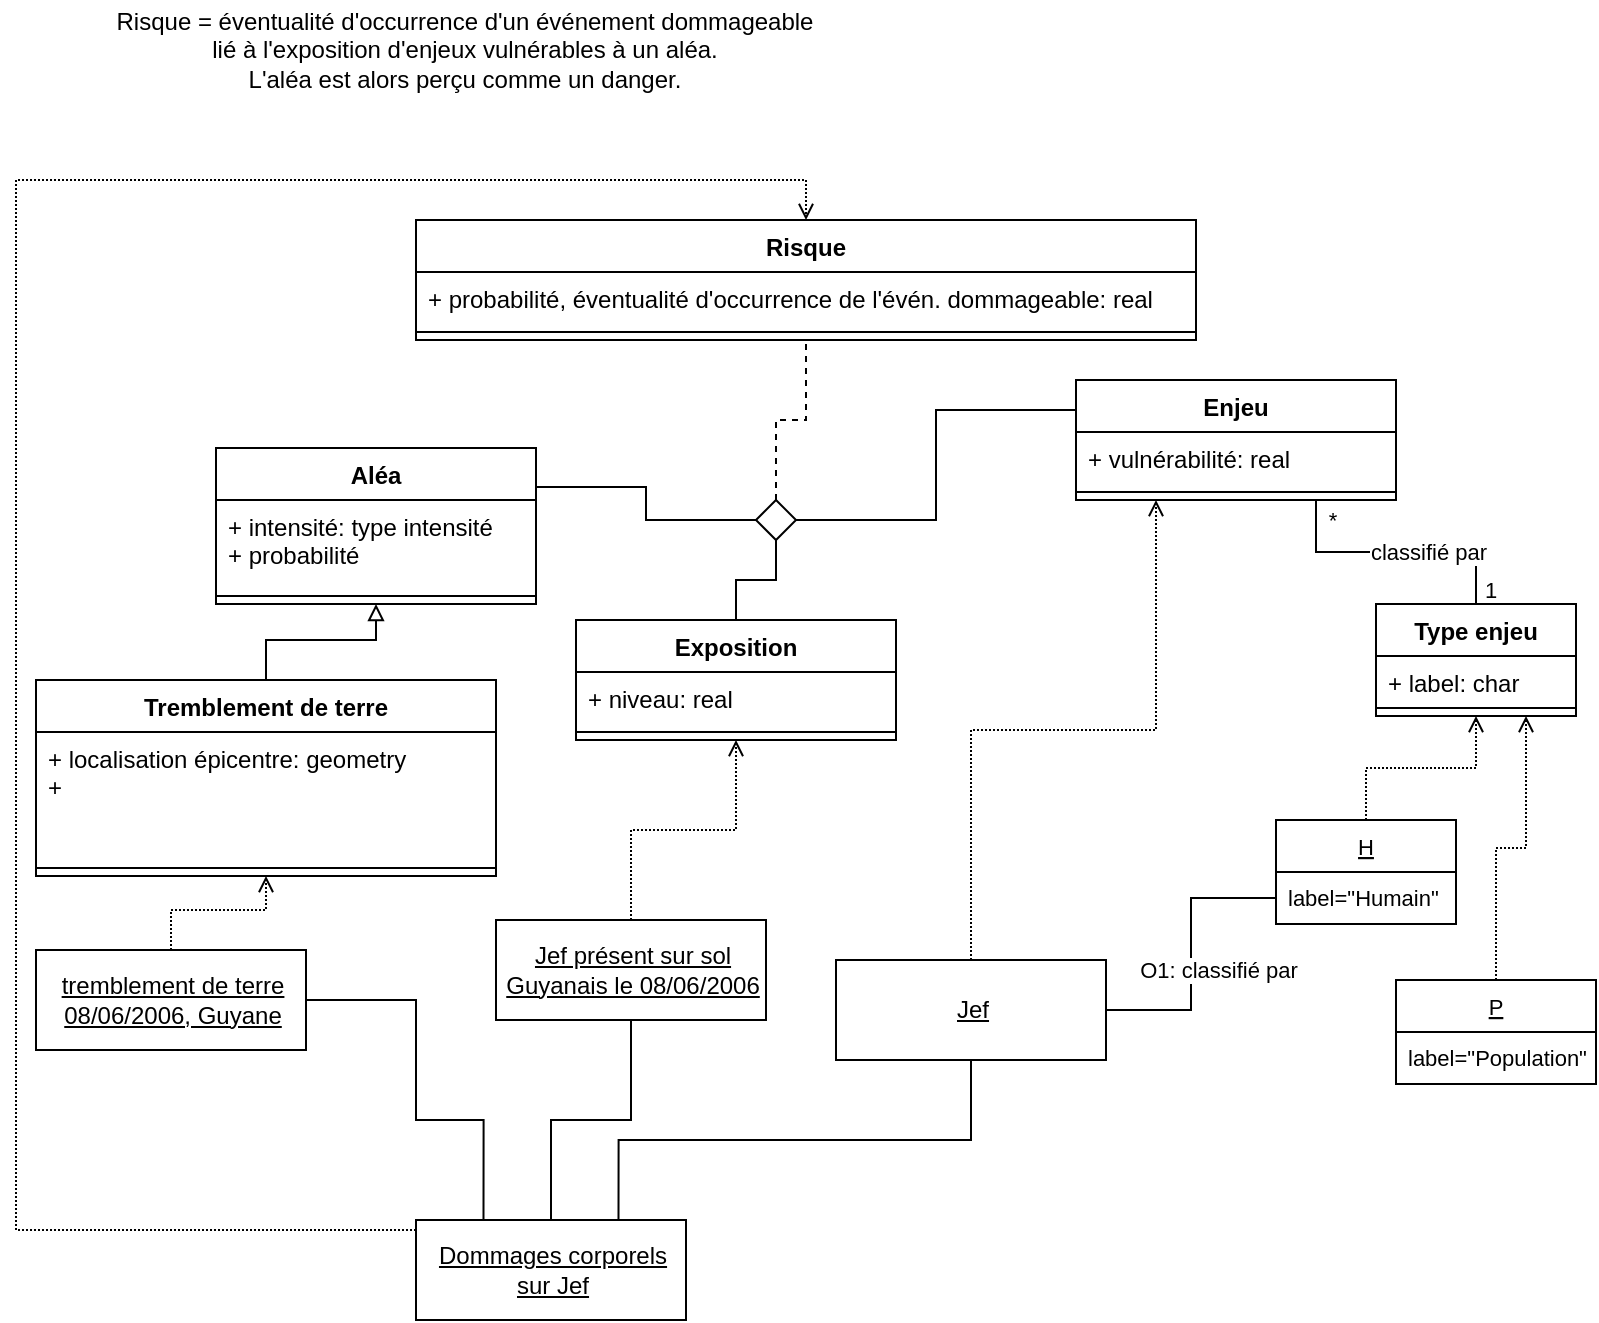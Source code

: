 <mxfile version="18.1.3" type="github">
  <diagram name="Page-1" id="c4acf3e9-155e-7222-9cf6-157b1a14988f">
    <mxGraphModel dx="2062" dy="1160" grid="1" gridSize="10" guides="1" tooltips="1" connect="1" arrows="1" fold="1" page="1" pageScale="1" pageWidth="850" pageHeight="1100" background="none" math="0" shadow="0">
      <root>
        <mxCell id="0" />
        <mxCell id="1" parent="0" />
        <mxCell id="qp6mDoGpQSlHUPDBLB4e-1" value="Exposition" style="swimlane;fontStyle=1;align=center;verticalAlign=top;childLayout=stackLayout;horizontal=1;startSize=26;horizontalStack=0;resizeParent=1;resizeParentMax=0;resizeLast=0;collapsible=1;marginBottom=0;" vertex="1" parent="1">
          <mxGeometry x="290" y="420" width="160" height="60" as="geometry">
            <mxRectangle x="600" y="310" width="90" height="26" as="alternateBounds" />
          </mxGeometry>
        </mxCell>
        <mxCell id="qp6mDoGpQSlHUPDBLB4e-2" value="+ niveau: real" style="text;strokeColor=none;fillColor=none;align=left;verticalAlign=top;spacingLeft=4;spacingRight=4;overflow=hidden;rotatable=0;points=[[0,0.5],[1,0.5]];portConstraint=eastwest;" vertex="1" parent="qp6mDoGpQSlHUPDBLB4e-1">
          <mxGeometry y="26" width="160" height="26" as="geometry" />
        </mxCell>
        <mxCell id="qp6mDoGpQSlHUPDBLB4e-3" value="" style="line;strokeWidth=1;fillColor=none;align=left;verticalAlign=middle;spacingTop=-1;spacingLeft=3;spacingRight=3;rotatable=0;labelPosition=right;points=[];portConstraint=eastwest;" vertex="1" parent="qp6mDoGpQSlHUPDBLB4e-1">
          <mxGeometry y="52" width="160" height="8" as="geometry" />
        </mxCell>
        <mxCell id="qp6mDoGpQSlHUPDBLB4e-4" style="edgeStyle=orthogonalEdgeStyle;shape=connector;rounded=0;orthogonalLoop=1;jettySize=auto;html=1;entryX=0.5;entryY=0;entryDx=0;entryDy=0;labelBackgroundColor=default;fontFamily=Helvetica;fontSize=11;fontColor=default;endArrow=none;endFill=0;strokeColor=default;exitX=0.75;exitY=1;exitDx=0;exitDy=0;" edge="1" parent="1" source="qp6mDoGpQSlHUPDBLB4e-6" target="qp6mDoGpQSlHUPDBLB4e-38">
          <mxGeometry relative="1" as="geometry" />
        </mxCell>
        <mxCell id="qp6mDoGpQSlHUPDBLB4e-5" value="classifié par" style="edgeLabel;html=1;align=center;verticalAlign=middle;resizable=0;points=[];fontSize=11;fontFamily=Helvetica;fontColor=default;" vertex="1" connectable="0" parent="qp6mDoGpQSlHUPDBLB4e-4">
          <mxGeometry x="0.234" relative="1" as="geometry">
            <mxPoint as="offset" />
          </mxGeometry>
        </mxCell>
        <mxCell id="qp6mDoGpQSlHUPDBLB4e-6" value="Enjeu" style="swimlane;fontStyle=1;align=center;verticalAlign=top;childLayout=stackLayout;horizontal=1;startSize=26;horizontalStack=0;resizeParent=1;resizeParentMax=0;resizeLast=0;collapsible=1;marginBottom=0;" vertex="1" parent="1">
          <mxGeometry x="540" y="300" width="160" height="60" as="geometry" />
        </mxCell>
        <mxCell id="qp6mDoGpQSlHUPDBLB4e-7" value="+ vulnérabilité: real" style="text;strokeColor=none;fillColor=none;align=left;verticalAlign=top;spacingLeft=4;spacingRight=4;overflow=hidden;rotatable=0;points=[[0,0.5],[1,0.5]];portConstraint=eastwest;" vertex="1" parent="qp6mDoGpQSlHUPDBLB4e-6">
          <mxGeometry y="26" width="160" height="26" as="geometry" />
        </mxCell>
        <mxCell id="qp6mDoGpQSlHUPDBLB4e-8" value="" style="line;strokeWidth=1;fillColor=none;align=left;verticalAlign=middle;spacingTop=-1;spacingLeft=3;spacingRight=3;rotatable=0;labelPosition=right;points=[];portConstraint=eastwest;" vertex="1" parent="qp6mDoGpQSlHUPDBLB4e-6">
          <mxGeometry y="52" width="160" height="8" as="geometry" />
        </mxCell>
        <mxCell id="qp6mDoGpQSlHUPDBLB4e-9" value="Aléa" style="swimlane;fontStyle=1;align=center;verticalAlign=top;childLayout=stackLayout;horizontal=1;startSize=26;horizontalStack=0;resizeParent=1;resizeParentMax=0;resizeLast=0;collapsible=1;marginBottom=0;" vertex="1" parent="1">
          <mxGeometry x="110" y="334" width="160" height="78" as="geometry" />
        </mxCell>
        <mxCell id="qp6mDoGpQSlHUPDBLB4e-10" value="+ intensité: type intensité&#xa;+ probabilité" style="text;strokeColor=none;fillColor=none;align=left;verticalAlign=top;spacingLeft=4;spacingRight=4;overflow=hidden;rotatable=0;points=[[0,0.5],[1,0.5]];portConstraint=eastwest;" vertex="1" parent="qp6mDoGpQSlHUPDBLB4e-9">
          <mxGeometry y="26" width="160" height="44" as="geometry" />
        </mxCell>
        <mxCell id="qp6mDoGpQSlHUPDBLB4e-11" value="" style="line;strokeWidth=1;fillColor=none;align=left;verticalAlign=middle;spacingTop=-1;spacingLeft=3;spacingRight=3;rotatable=0;labelPosition=right;points=[];portConstraint=eastwest;" vertex="1" parent="qp6mDoGpQSlHUPDBLB4e-9">
          <mxGeometry y="70" width="160" height="8" as="geometry" />
        </mxCell>
        <mxCell id="qp6mDoGpQSlHUPDBLB4e-12" style="edgeStyle=orthogonalEdgeStyle;rounded=0;orthogonalLoop=1;jettySize=auto;html=1;exitX=0.5;exitY=0;exitDx=0;exitDy=0;endArrow=none;endFill=0;dashed=1;entryX=0.5;entryY=1;entryDx=0;entryDy=0;" edge="1" parent="1" source="qp6mDoGpQSlHUPDBLB4e-14" target="qp6mDoGpQSlHUPDBLB4e-18">
          <mxGeometry relative="1" as="geometry">
            <mxPoint x="390" y="280" as="targetPoint" />
          </mxGeometry>
        </mxCell>
        <mxCell id="qp6mDoGpQSlHUPDBLB4e-13" style="edgeStyle=elbowEdgeStyle;rounded=0;orthogonalLoop=1;jettySize=auto;html=1;exitX=1;exitY=0.5;exitDx=0;exitDy=0;entryX=0;entryY=0.25;entryDx=0;entryDy=0;endArrow=none;endFill=0;" edge="1" parent="1" source="qp6mDoGpQSlHUPDBLB4e-14" target="qp6mDoGpQSlHUPDBLB4e-6">
          <mxGeometry relative="1" as="geometry" />
        </mxCell>
        <mxCell id="qp6mDoGpQSlHUPDBLB4e-14" value="" style="rhombus;aspect=fixed;" vertex="1" parent="1">
          <mxGeometry x="380" y="360" width="20" height="20" as="geometry" />
        </mxCell>
        <mxCell id="qp6mDoGpQSlHUPDBLB4e-15" value="" style="endArrow=none;html=1;rounded=0;align=center;verticalAlign=bottom;labelBackgroundColor=none;exitX=1;exitY=0.25;exitDx=0;exitDy=0;edgeStyle=elbowEdgeStyle;" edge="1" parent="1" source="qp6mDoGpQSlHUPDBLB4e-9" target="qp6mDoGpQSlHUPDBLB4e-14">
          <mxGeometry relative="1" as="geometry">
            <mxPoint x="280" y="330" as="sourcePoint" />
          </mxGeometry>
        </mxCell>
        <mxCell id="qp6mDoGpQSlHUPDBLB4e-16" value="" style="endArrow=none;html=1;rounded=0;align=center;verticalAlign=bottom;labelBackgroundColor=none;entryX=0.5;entryY=0;entryDx=0;entryDy=0;edgeStyle=elbowEdgeStyle;elbow=vertical;" edge="1" parent="1" source="qp6mDoGpQSlHUPDBLB4e-14" target="qp6mDoGpQSlHUPDBLB4e-1">
          <mxGeometry relative="1" as="geometry">
            <mxPoint x="460" y="370" as="targetPoint" />
          </mxGeometry>
        </mxCell>
        <mxCell id="qp6mDoGpQSlHUPDBLB4e-17" value="Risque&amp;nbsp;= éventualité d&#39;occurrence d&#39;un événement dommageable&lt;br&gt;lié à l&#39;exposition d&#39;enjeux vulnérables à un aléa.&lt;br&gt;L&#39;aléa est alors perçu comme un danger." style="text;resizable=1;autosize=1;align=center;verticalAlign=middle;points=[];fillColor=none;strokeColor=none;rounded=0;html=1;labelPosition=center;verticalLabelPosition=middle;horizontal=1;labelBackgroundColor=none;labelBorderColor=none;resizeWidth=0;" vertex="1" parent="1">
          <mxGeometry x="54" y="110" width="360" height="50" as="geometry" />
        </mxCell>
        <mxCell id="qp6mDoGpQSlHUPDBLB4e-18" value="Risque" style="swimlane;fontStyle=1;align=center;verticalAlign=top;childLayout=stackLayout;horizontal=1;startSize=26;horizontalStack=0;resizeParent=1;resizeParentMax=0;resizeLast=0;collapsible=1;marginBottom=0;" vertex="1" parent="1">
          <mxGeometry x="210" y="220" width="390" height="60" as="geometry" />
        </mxCell>
        <mxCell id="qp6mDoGpQSlHUPDBLB4e-19" value="+ probabilité, éventualité d&#39;occurrence de l&#39;évén. dommageable: real" style="text;strokeColor=none;fillColor=none;align=left;verticalAlign=top;spacingLeft=4;spacingRight=4;overflow=hidden;rotatable=0;points=[[0,0.5],[1,0.5]];portConstraint=eastwest;" vertex="1" parent="qp6mDoGpQSlHUPDBLB4e-18">
          <mxGeometry y="26" width="390" height="26" as="geometry" />
        </mxCell>
        <mxCell id="qp6mDoGpQSlHUPDBLB4e-20" value="" style="line;strokeWidth=1;fillColor=none;align=left;verticalAlign=middle;spacingTop=-1;spacingLeft=3;spacingRight=3;rotatable=0;labelPosition=right;points=[];portConstraint=eastwest;" vertex="1" parent="qp6mDoGpQSlHUPDBLB4e-18">
          <mxGeometry y="52" width="390" height="8" as="geometry" />
        </mxCell>
        <mxCell id="qp6mDoGpQSlHUPDBLB4e-21" style="edgeStyle=orthogonalEdgeStyle;rounded=0;orthogonalLoop=1;jettySize=auto;html=1;dashed=1;dashPattern=1 1;endArrow=open;endFill=0;entryX=0.5;entryY=1;entryDx=0;entryDy=0;" edge="1" parent="1" source="qp6mDoGpQSlHUPDBLB4e-23" target="qp6mDoGpQSlHUPDBLB4e-32">
          <mxGeometry relative="1" as="geometry">
            <mxPoint x="50" y="470" as="targetPoint" />
          </mxGeometry>
        </mxCell>
        <mxCell id="qp6mDoGpQSlHUPDBLB4e-22" style="edgeStyle=orthogonalEdgeStyle;shape=connector;rounded=0;orthogonalLoop=1;jettySize=auto;html=1;exitX=1;exitY=0.5;exitDx=0;exitDy=0;entryX=0.25;entryY=0;entryDx=0;entryDy=0;labelBackgroundColor=default;fontFamily=Helvetica;fontSize=11;fontColor=default;endArrow=none;endFill=0;strokeColor=default;" edge="1" parent="1" source="qp6mDoGpQSlHUPDBLB4e-23" target="qp6mDoGpQSlHUPDBLB4e-37">
          <mxGeometry relative="1" as="geometry">
            <Array as="points">
              <mxPoint x="210" y="610" />
              <mxPoint x="210" y="670" />
              <mxPoint x="244" y="670" />
            </Array>
          </mxGeometry>
        </mxCell>
        <mxCell id="qp6mDoGpQSlHUPDBLB4e-23" value="&lt;u&gt;tremblement de terre&lt;br&gt;08/06/2006, Guyane&lt;/u&gt;" style="html=1;" vertex="1" parent="1">
          <mxGeometry x="20" y="585" width="135" height="50" as="geometry" />
        </mxCell>
        <mxCell id="qp6mDoGpQSlHUPDBLB4e-24" style="edgeStyle=orthogonalEdgeStyle;rounded=0;orthogonalLoop=1;jettySize=auto;html=1;dashed=1;dashPattern=1 1;endArrow=open;endFill=0;entryX=0.25;entryY=1;entryDx=0;entryDy=0;" edge="1" parent="1" source="qp6mDoGpQSlHUPDBLB4e-27" target="qp6mDoGpQSlHUPDBLB4e-6">
          <mxGeometry relative="1" as="geometry">
            <mxPoint x="570" y="500" as="targetPoint" />
          </mxGeometry>
        </mxCell>
        <mxCell id="qp6mDoGpQSlHUPDBLB4e-25" style="edgeStyle=orthogonalEdgeStyle;shape=connector;rounded=0;orthogonalLoop=1;jettySize=auto;html=1;entryX=0;entryY=0.5;entryDx=0;entryDy=0;labelBackgroundColor=default;fontFamily=Helvetica;fontSize=11;fontColor=default;endArrow=none;endFill=0;strokeColor=default;exitX=1;exitY=0.5;exitDx=0;exitDy=0;" edge="1" parent="1" source="qp6mDoGpQSlHUPDBLB4e-27" target="qp6mDoGpQSlHUPDBLB4e-45">
          <mxGeometry relative="1" as="geometry" />
        </mxCell>
        <mxCell id="qp6mDoGpQSlHUPDBLB4e-26" value="O1: classifié par" style="edgeLabel;html=1;align=center;verticalAlign=middle;resizable=0;points=[];fontSize=11;fontFamily=Helvetica;fontColor=default;" vertex="1" connectable="0" parent="qp6mDoGpQSlHUPDBLB4e-25">
          <mxGeometry x="-0.338" y="1" relative="1" as="geometry">
            <mxPoint x="14" y="-16" as="offset" />
          </mxGeometry>
        </mxCell>
        <mxCell id="qp6mDoGpQSlHUPDBLB4e-27" value="&lt;u&gt;Jef&lt;/u&gt;" style="html=1;" vertex="1" parent="1">
          <mxGeometry x="420" y="590" width="135" height="50" as="geometry" />
        </mxCell>
        <mxCell id="qp6mDoGpQSlHUPDBLB4e-28" style="edgeStyle=orthogonalEdgeStyle;rounded=0;orthogonalLoop=1;jettySize=auto;html=1;entryX=0.5;entryY=1;entryDx=0;entryDy=0;endArrow=open;endFill=0;dashed=1;dashPattern=1 1;" edge="1" parent="1" source="qp6mDoGpQSlHUPDBLB4e-30" target="qp6mDoGpQSlHUPDBLB4e-1">
          <mxGeometry relative="1" as="geometry" />
        </mxCell>
        <mxCell id="qp6mDoGpQSlHUPDBLB4e-29" style="edgeStyle=orthogonalEdgeStyle;shape=connector;rounded=0;orthogonalLoop=1;jettySize=auto;html=1;exitX=0.5;exitY=1;exitDx=0;exitDy=0;entryX=0.5;entryY=0;entryDx=0;entryDy=0;labelBackgroundColor=default;fontFamily=Helvetica;fontSize=11;fontColor=default;endArrow=none;endFill=0;strokeColor=default;" edge="1" parent="1" source="qp6mDoGpQSlHUPDBLB4e-30" target="qp6mDoGpQSlHUPDBLB4e-37">
          <mxGeometry relative="1" as="geometry" />
        </mxCell>
        <mxCell id="qp6mDoGpQSlHUPDBLB4e-30" value="&lt;u&gt;Jef présent sur sol&lt;br&gt;Guyanais le 08/06/2006&lt;/u&gt;" style="html=1;" vertex="1" parent="1">
          <mxGeometry x="250" y="570" width="135" height="50" as="geometry" />
        </mxCell>
        <mxCell id="qp6mDoGpQSlHUPDBLB4e-31" style="edgeStyle=orthogonalEdgeStyle;rounded=0;orthogonalLoop=1;jettySize=auto;html=1;entryX=0.5;entryY=1;entryDx=0;entryDy=0;endArrow=block;endFill=0;" edge="1" parent="1" source="qp6mDoGpQSlHUPDBLB4e-32" target="qp6mDoGpQSlHUPDBLB4e-9">
          <mxGeometry relative="1" as="geometry" />
        </mxCell>
        <mxCell id="qp6mDoGpQSlHUPDBLB4e-32" value="Tremblement de terre" style="swimlane;fontStyle=1;align=center;verticalAlign=top;childLayout=stackLayout;horizontal=1;startSize=26;horizontalStack=0;resizeParent=1;resizeParentMax=0;resizeLast=0;collapsible=1;marginBottom=0;" vertex="1" parent="1">
          <mxGeometry x="20" y="450" width="230" height="98" as="geometry" />
        </mxCell>
        <mxCell id="qp6mDoGpQSlHUPDBLB4e-33" value="+ localisation épicentre: geometry&#xa;+ &#xa;" style="text;strokeColor=none;fillColor=none;align=left;verticalAlign=top;spacingLeft=4;spacingRight=4;overflow=hidden;rotatable=0;points=[[0,0.5],[1,0.5]];portConstraint=eastwest;" vertex="1" parent="qp6mDoGpQSlHUPDBLB4e-32">
          <mxGeometry y="26" width="230" height="64" as="geometry" />
        </mxCell>
        <mxCell id="qp6mDoGpQSlHUPDBLB4e-34" value="" style="line;strokeWidth=1;fillColor=none;align=left;verticalAlign=middle;spacingTop=-1;spacingLeft=3;spacingRight=3;rotatable=0;labelPosition=right;points=[];portConstraint=eastwest;" vertex="1" parent="qp6mDoGpQSlHUPDBLB4e-32">
          <mxGeometry y="90" width="230" height="8" as="geometry" />
        </mxCell>
        <mxCell id="qp6mDoGpQSlHUPDBLB4e-35" style="edgeStyle=orthogonalEdgeStyle;rounded=0;orthogonalLoop=1;jettySize=auto;html=1;entryX=0.5;entryY=0;entryDx=0;entryDy=0;endArrow=open;endFill=0;dashed=1;dashPattern=1 1;exitX=0;exitY=0.5;exitDx=0;exitDy=0;" edge="1" parent="1" source="qp6mDoGpQSlHUPDBLB4e-37" target="qp6mDoGpQSlHUPDBLB4e-18">
          <mxGeometry relative="1" as="geometry">
            <Array as="points">
              <mxPoint x="10" y="725" />
              <mxPoint x="10" y="200" />
              <mxPoint x="405" y="200" />
            </Array>
          </mxGeometry>
        </mxCell>
        <mxCell id="qp6mDoGpQSlHUPDBLB4e-36" style="edgeStyle=orthogonalEdgeStyle;shape=connector;rounded=0;orthogonalLoop=1;jettySize=auto;html=1;entryX=0.5;entryY=1;entryDx=0;entryDy=0;labelBackgroundColor=default;fontFamily=Helvetica;fontSize=11;fontColor=default;endArrow=none;endFill=0;strokeColor=default;exitX=0.75;exitY=0;exitDx=0;exitDy=0;" edge="1" parent="1" source="qp6mDoGpQSlHUPDBLB4e-37" target="qp6mDoGpQSlHUPDBLB4e-27">
          <mxGeometry relative="1" as="geometry" />
        </mxCell>
        <mxCell id="qp6mDoGpQSlHUPDBLB4e-37" value="&lt;u&gt;Dommages corporels&lt;br&gt;sur Jef&lt;/u&gt;" style="html=1;" vertex="1" parent="1">
          <mxGeometry x="210" y="720" width="135" height="50" as="geometry" />
        </mxCell>
        <mxCell id="qp6mDoGpQSlHUPDBLB4e-38" value="Type enjeu" style="swimlane;fontStyle=1;align=center;verticalAlign=top;childLayout=stackLayout;horizontal=1;startSize=26;horizontalStack=0;resizeParent=1;resizeParentMax=0;resizeLast=0;collapsible=1;marginBottom=0;" vertex="1" parent="1">
          <mxGeometry x="690" y="412" width="100" height="56" as="geometry" />
        </mxCell>
        <mxCell id="qp6mDoGpQSlHUPDBLB4e-39" value="+ label: char" style="text;strokeColor=none;fillColor=none;align=left;verticalAlign=top;spacingLeft=4;spacingRight=4;overflow=hidden;rotatable=0;points=[[0,0.5],[1,0.5]];portConstraint=eastwest;" vertex="1" parent="qp6mDoGpQSlHUPDBLB4e-38">
          <mxGeometry y="26" width="100" height="22" as="geometry" />
        </mxCell>
        <mxCell id="qp6mDoGpQSlHUPDBLB4e-40" value="" style="line;strokeWidth=1;fillColor=none;align=left;verticalAlign=middle;spacingTop=-1;spacingLeft=3;spacingRight=3;rotatable=0;labelPosition=right;points=[];portConstraint=eastwest;" vertex="1" parent="qp6mDoGpQSlHUPDBLB4e-38">
          <mxGeometry y="48" width="100" height="8" as="geometry" />
        </mxCell>
        <mxCell id="qp6mDoGpQSlHUPDBLB4e-41" value="1" style="text;html=1;align=center;verticalAlign=middle;resizable=0;points=[];autosize=1;strokeColor=none;fillColor=none;fontSize=11;fontFamily=Helvetica;fontColor=default;" vertex="1" parent="1">
          <mxGeometry x="736.5" y="395" width="20" height="20" as="geometry" />
        </mxCell>
        <mxCell id="qp6mDoGpQSlHUPDBLB4e-42" value="*" style="text;html=1;align=center;verticalAlign=middle;resizable=0;points=[];autosize=1;strokeColor=none;fillColor=none;fontSize=11;fontFamily=Helvetica;fontColor=default;" vertex="1" parent="1">
          <mxGeometry x="657.5" y="360" width="20" height="20" as="geometry" />
        </mxCell>
        <mxCell id="qp6mDoGpQSlHUPDBLB4e-43" style="edgeStyle=orthogonalEdgeStyle;shape=connector;rounded=0;orthogonalLoop=1;jettySize=auto;html=1;entryX=0.5;entryY=1;entryDx=0;entryDy=0;labelBackgroundColor=default;fontFamily=Helvetica;fontSize=11;fontColor=default;endArrow=open;endFill=0;strokeColor=default;dashed=1;dashPattern=1 1;" edge="1" parent="1" source="qp6mDoGpQSlHUPDBLB4e-44" target="qp6mDoGpQSlHUPDBLB4e-38">
          <mxGeometry relative="1" as="geometry" />
        </mxCell>
        <mxCell id="qp6mDoGpQSlHUPDBLB4e-44" value="H" style="swimlane;fontStyle=4;childLayout=stackLayout;horizontal=1;startSize=26;fillColor=none;horizontalStack=0;resizeParent=1;resizeParentMax=0;resizeLast=0;collapsible=1;marginBottom=0;fontFamily=Helvetica;fontSize=11;fontColor=default;" vertex="1" parent="1">
          <mxGeometry x="640" y="520" width="90" height="52" as="geometry">
            <mxRectangle x="610" y="510" width="40" height="26" as="alternateBounds" />
          </mxGeometry>
        </mxCell>
        <mxCell id="qp6mDoGpQSlHUPDBLB4e-45" value="label=&quot;Humain&quot;" style="text;strokeColor=none;fillColor=none;align=left;verticalAlign=top;spacingLeft=4;spacingRight=4;overflow=hidden;rotatable=0;points=[[0,0.5],[1,0.5]];portConstraint=eastwest;fontFamily=Helvetica;fontSize=11;fontColor=default;" vertex="1" parent="qp6mDoGpQSlHUPDBLB4e-44">
          <mxGeometry y="26" width="90" height="26" as="geometry" />
        </mxCell>
        <mxCell id="qp6mDoGpQSlHUPDBLB4e-46" style="edgeStyle=orthogonalEdgeStyle;shape=connector;rounded=0;orthogonalLoop=1;jettySize=auto;html=1;entryX=0.75;entryY=1;entryDx=0;entryDy=0;labelBackgroundColor=default;fontFamily=Helvetica;fontSize=11;fontColor=default;endArrow=open;endFill=0;strokeColor=default;dashed=1;dashPattern=1 1;" edge="1" parent="1" source="qp6mDoGpQSlHUPDBLB4e-47" target="qp6mDoGpQSlHUPDBLB4e-38">
          <mxGeometry relative="1" as="geometry" />
        </mxCell>
        <mxCell id="qp6mDoGpQSlHUPDBLB4e-47" value="P" style="swimlane;fontStyle=4;childLayout=stackLayout;horizontal=1;startSize=26;fillColor=none;horizontalStack=0;resizeParent=1;resizeParentMax=0;resizeLast=0;collapsible=1;marginBottom=0;fontFamily=Helvetica;fontSize=11;fontColor=default;" vertex="1" parent="1">
          <mxGeometry x="700" y="600" width="100" height="52" as="geometry">
            <mxRectangle x="610" y="510" width="40" height="26" as="alternateBounds" />
          </mxGeometry>
        </mxCell>
        <mxCell id="qp6mDoGpQSlHUPDBLB4e-48" value="label=&quot;Population&quot;" style="text;strokeColor=none;fillColor=none;align=left;verticalAlign=top;spacingLeft=4;spacingRight=4;overflow=hidden;rotatable=0;points=[[0,0.5],[1,0.5]];portConstraint=eastwest;fontFamily=Helvetica;fontSize=11;fontColor=default;" vertex="1" parent="qp6mDoGpQSlHUPDBLB4e-47">
          <mxGeometry y="26" width="100" height="26" as="geometry" />
        </mxCell>
      </root>
    </mxGraphModel>
  </diagram>
</mxfile>
